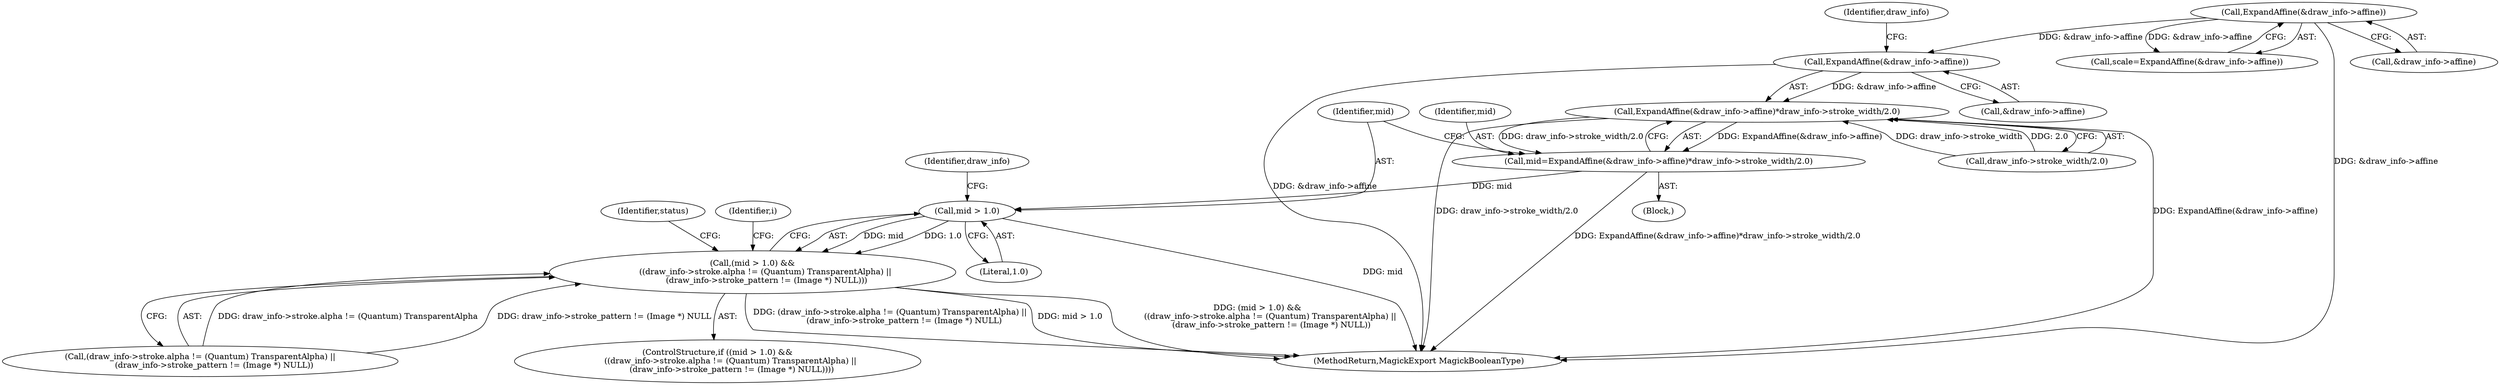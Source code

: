 digraph "0_ImageMagick_726812fa2fa7ce16bcf58f6e115f65427a1c0950_2@pointer" {
"1001429" [label="(Call,ExpandAffine(&draw_info->affine))"];
"1001346" [label="(Call,ExpandAffine(&draw_info->affine))"];
"1001428" [label="(Call,ExpandAffine(&draw_info->affine)*draw_info->stroke_width/2.0)"];
"1001426" [label="(Call,mid=ExpandAffine(&draw_info->affine)*draw_info->stroke_width/2.0)"];
"1001441" [label="(Call,mid > 1.0)"];
"1001440" [label="(Call,(mid > 1.0) &&\n          ((draw_info->stroke.alpha != (Quantum) TransparentAlpha) ||\n           (draw_info->stroke_pattern != (Image *) NULL)))"];
"1001429" [label="(Call,ExpandAffine(&draw_info->affine))"];
"1001346" [label="(Call,ExpandAffine(&draw_info->affine))"];
"1001465" [label="(Identifier,i)"];
"1001334" [label="(Block,)"];
"1001440" [label="(Call,(mid > 1.0) &&\n          ((draw_info->stroke.alpha != (Quantum) TransparentAlpha) ||\n           (draw_info->stroke_pattern != (Image *) NULL)))"];
"1001442" [label="(Identifier,mid)"];
"1001448" [label="(Identifier,draw_info)"];
"1001441" [label="(Call,mid > 1.0)"];
"1001434" [label="(Call,draw_info->stroke_width/2.0)"];
"1001427" [label="(Identifier,mid)"];
"1001599" [label="(Identifier,status)"];
"1001426" [label="(Call,mid=ExpandAffine(&draw_info->affine)*draw_info->stroke_width/2.0)"];
"1001439" [label="(ControlStructure,if ((mid > 1.0) &&\n          ((draw_info->stroke.alpha != (Quantum) TransparentAlpha) ||\n           (draw_info->stroke_pattern != (Image *) NULL))))"];
"1001344" [label="(Call,scale=ExpandAffine(&draw_info->affine))"];
"1001629" [label="(MethodReturn,MagickExport MagickBooleanType)"];
"1001430" [label="(Call,&draw_info->affine)"];
"1001347" [label="(Call,&draw_info->affine)"];
"1001436" [label="(Identifier,draw_info)"];
"1001444" [label="(Call,(draw_info->stroke.alpha != (Quantum) TransparentAlpha) ||\n           (draw_info->stroke_pattern != (Image *) NULL))"];
"1001428" [label="(Call,ExpandAffine(&draw_info->affine)*draw_info->stroke_width/2.0)"];
"1001443" [label="(Literal,1.0)"];
"1001429" -> "1001428"  [label="AST: "];
"1001429" -> "1001430"  [label="CFG: "];
"1001430" -> "1001429"  [label="AST: "];
"1001436" -> "1001429"  [label="CFG: "];
"1001429" -> "1001629"  [label="DDG: &draw_info->affine"];
"1001429" -> "1001428"  [label="DDG: &draw_info->affine"];
"1001346" -> "1001429"  [label="DDG: &draw_info->affine"];
"1001346" -> "1001344"  [label="AST: "];
"1001346" -> "1001347"  [label="CFG: "];
"1001347" -> "1001346"  [label="AST: "];
"1001344" -> "1001346"  [label="CFG: "];
"1001346" -> "1001629"  [label="DDG: &draw_info->affine"];
"1001346" -> "1001344"  [label="DDG: &draw_info->affine"];
"1001428" -> "1001426"  [label="AST: "];
"1001428" -> "1001434"  [label="CFG: "];
"1001434" -> "1001428"  [label="AST: "];
"1001426" -> "1001428"  [label="CFG: "];
"1001428" -> "1001629"  [label="DDG: ExpandAffine(&draw_info->affine)"];
"1001428" -> "1001629"  [label="DDG: draw_info->stroke_width/2.0"];
"1001428" -> "1001426"  [label="DDG: ExpandAffine(&draw_info->affine)"];
"1001428" -> "1001426"  [label="DDG: draw_info->stroke_width/2.0"];
"1001434" -> "1001428"  [label="DDG: draw_info->stroke_width"];
"1001434" -> "1001428"  [label="DDG: 2.0"];
"1001426" -> "1001334"  [label="AST: "];
"1001427" -> "1001426"  [label="AST: "];
"1001442" -> "1001426"  [label="CFG: "];
"1001426" -> "1001629"  [label="DDG: ExpandAffine(&draw_info->affine)*draw_info->stroke_width/2.0"];
"1001426" -> "1001441"  [label="DDG: mid"];
"1001441" -> "1001440"  [label="AST: "];
"1001441" -> "1001443"  [label="CFG: "];
"1001442" -> "1001441"  [label="AST: "];
"1001443" -> "1001441"  [label="AST: "];
"1001448" -> "1001441"  [label="CFG: "];
"1001440" -> "1001441"  [label="CFG: "];
"1001441" -> "1001629"  [label="DDG: mid"];
"1001441" -> "1001440"  [label="DDG: mid"];
"1001441" -> "1001440"  [label="DDG: 1.0"];
"1001440" -> "1001439"  [label="AST: "];
"1001440" -> "1001444"  [label="CFG: "];
"1001444" -> "1001440"  [label="AST: "];
"1001465" -> "1001440"  [label="CFG: "];
"1001599" -> "1001440"  [label="CFG: "];
"1001440" -> "1001629"  [label="DDG: (mid > 1.0) &&\n          ((draw_info->stroke.alpha != (Quantum) TransparentAlpha) ||\n           (draw_info->stroke_pattern != (Image *) NULL))"];
"1001440" -> "1001629"  [label="DDG: (draw_info->stroke.alpha != (Quantum) TransparentAlpha) ||\n           (draw_info->stroke_pattern != (Image *) NULL)"];
"1001440" -> "1001629"  [label="DDG: mid > 1.0"];
"1001444" -> "1001440"  [label="DDG: draw_info->stroke.alpha != (Quantum) TransparentAlpha"];
"1001444" -> "1001440"  [label="DDG: draw_info->stroke_pattern != (Image *) NULL"];
}
